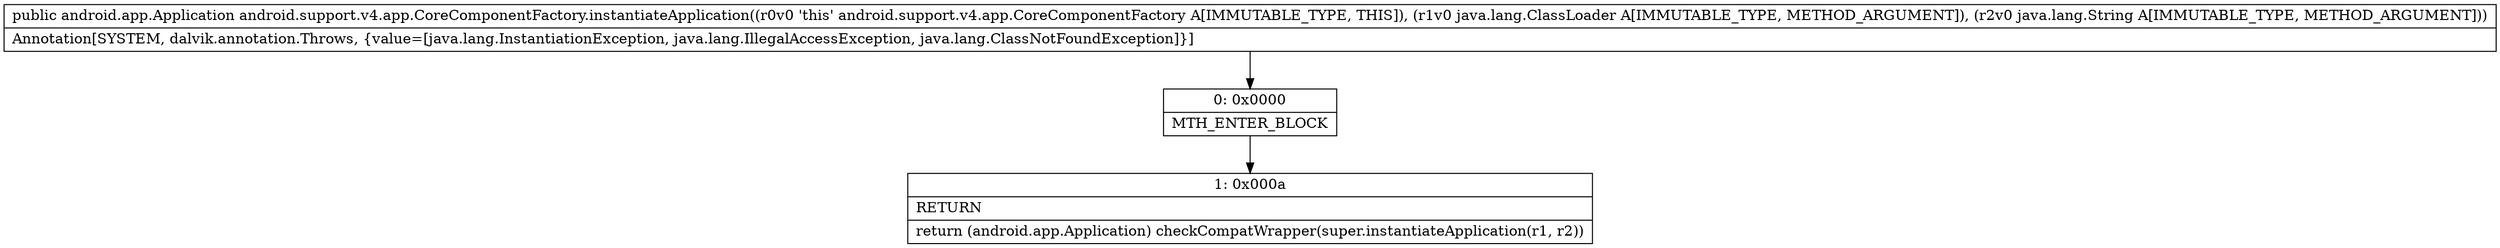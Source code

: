 digraph "CFG forandroid.support.v4.app.CoreComponentFactory.instantiateApplication(Ljava\/lang\/ClassLoader;Ljava\/lang\/String;)Landroid\/app\/Application;" {
Node_0 [shape=record,label="{0\:\ 0x0000|MTH_ENTER_BLOCK\l}"];
Node_1 [shape=record,label="{1\:\ 0x000a|RETURN\l|return (android.app.Application) checkCompatWrapper(super.instantiateApplication(r1, r2))\l}"];
MethodNode[shape=record,label="{public android.app.Application android.support.v4.app.CoreComponentFactory.instantiateApplication((r0v0 'this' android.support.v4.app.CoreComponentFactory A[IMMUTABLE_TYPE, THIS]), (r1v0 java.lang.ClassLoader A[IMMUTABLE_TYPE, METHOD_ARGUMENT]), (r2v0 java.lang.String A[IMMUTABLE_TYPE, METHOD_ARGUMENT]))  | Annotation[SYSTEM, dalvik.annotation.Throws, \{value=[java.lang.InstantiationException, java.lang.IllegalAccessException, java.lang.ClassNotFoundException]\}]\l}"];
MethodNode -> Node_0;
Node_0 -> Node_1;
}

